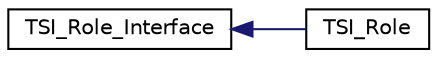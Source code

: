 digraph "Grafische Darstellung der Klassenhierarchie"
{
  edge [fontname="Helvetica",fontsize="10",labelfontname="Helvetica",labelfontsize="10"];
  node [fontname="Helvetica",fontsize="10",shape=record];
  rankdir="LR";
  Node0 [label="TSI_Role_Interface",height=0.2,width=0.4,color="black", fillcolor="white", style="filled",URL="$db/d6a/interface_t_s_i___client_1_1_models_1_1_t_s_i___role___interface.html"];
  Node0 -> Node1 [dir="back",color="midnightblue",fontsize="10",style="solid",fontname="Helvetica"];
  Node1 [label="TSI_Role",height=0.2,width=0.4,color="black", fillcolor="white", style="filled",URL="$db/d00/class_t_s_i___client_1_1_models_1_1_t_s_i___role.html"];
}
